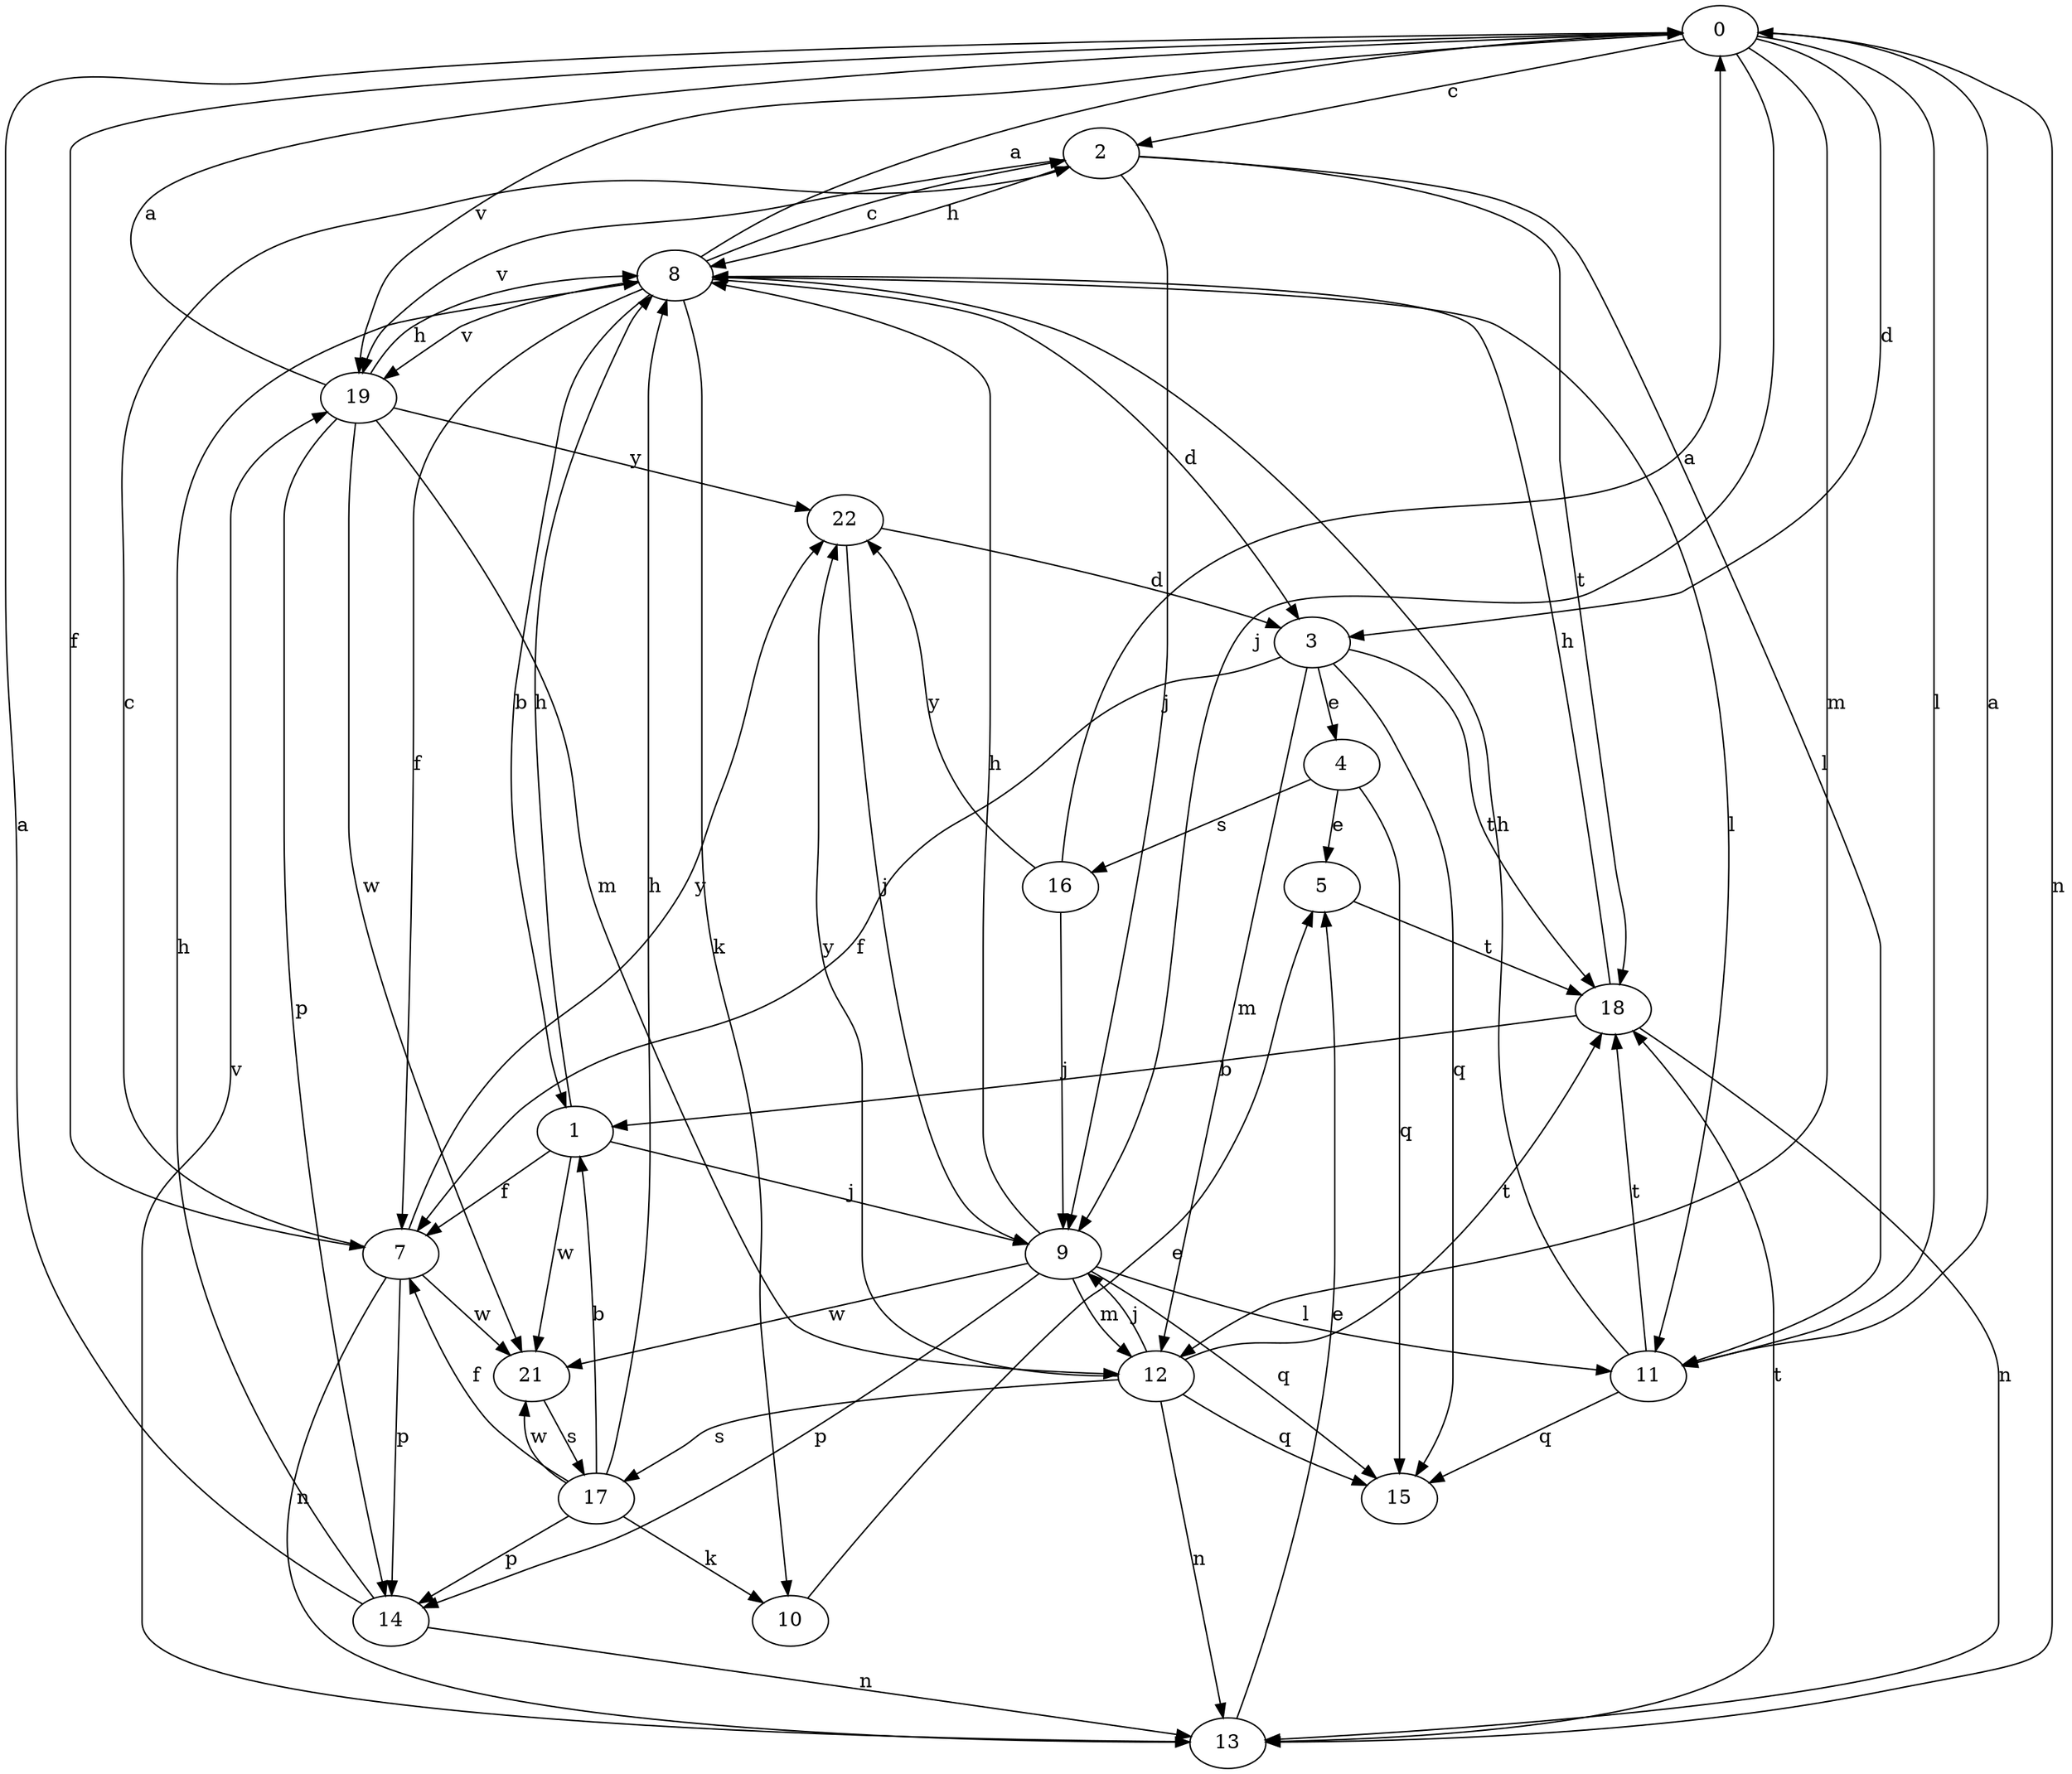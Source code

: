 strict digraph  {
0;
1;
2;
3;
4;
5;
7;
8;
9;
10;
11;
12;
13;
14;
15;
16;
17;
18;
19;
21;
22;
0 -> 2  [label=c];
0 -> 3  [label=d];
0 -> 7  [label=f];
0 -> 9  [label=j];
0 -> 11  [label=l];
0 -> 12  [label=m];
0 -> 13  [label=n];
0 -> 19  [label=v];
1 -> 7  [label=f];
1 -> 8  [label=h];
1 -> 9  [label=j];
1 -> 21  [label=w];
2 -> 8  [label=h];
2 -> 9  [label=j];
2 -> 11  [label=l];
2 -> 18  [label=t];
2 -> 19  [label=v];
3 -> 4  [label=e];
3 -> 7  [label=f];
3 -> 12  [label=m];
3 -> 15  [label=q];
3 -> 18  [label=t];
4 -> 5  [label=e];
4 -> 15  [label=q];
4 -> 16  [label=s];
5 -> 18  [label=t];
7 -> 2  [label=c];
7 -> 13  [label=n];
7 -> 14  [label=p];
7 -> 21  [label=w];
7 -> 22  [label=y];
8 -> 0  [label=a];
8 -> 1  [label=b];
8 -> 2  [label=c];
8 -> 3  [label=d];
8 -> 7  [label=f];
8 -> 10  [label=k];
8 -> 11  [label=l];
8 -> 19  [label=v];
9 -> 8  [label=h];
9 -> 11  [label=l];
9 -> 12  [label=m];
9 -> 14  [label=p];
9 -> 15  [label=q];
9 -> 21  [label=w];
10 -> 5  [label=e];
11 -> 0  [label=a];
11 -> 8  [label=h];
11 -> 15  [label=q];
11 -> 18  [label=t];
12 -> 9  [label=j];
12 -> 13  [label=n];
12 -> 15  [label=q];
12 -> 17  [label=s];
12 -> 18  [label=t];
12 -> 22  [label=y];
13 -> 5  [label=e];
13 -> 18  [label=t];
13 -> 19  [label=v];
14 -> 0  [label=a];
14 -> 8  [label=h];
14 -> 13  [label=n];
16 -> 0  [label=a];
16 -> 9  [label=j];
16 -> 22  [label=y];
17 -> 1  [label=b];
17 -> 7  [label=f];
17 -> 8  [label=h];
17 -> 10  [label=k];
17 -> 14  [label=p];
17 -> 21  [label=w];
18 -> 1  [label=b];
18 -> 8  [label=h];
18 -> 13  [label=n];
19 -> 0  [label=a];
19 -> 8  [label=h];
19 -> 12  [label=m];
19 -> 14  [label=p];
19 -> 21  [label=w];
19 -> 22  [label=y];
21 -> 17  [label=s];
22 -> 3  [label=d];
22 -> 9  [label=j];
}
